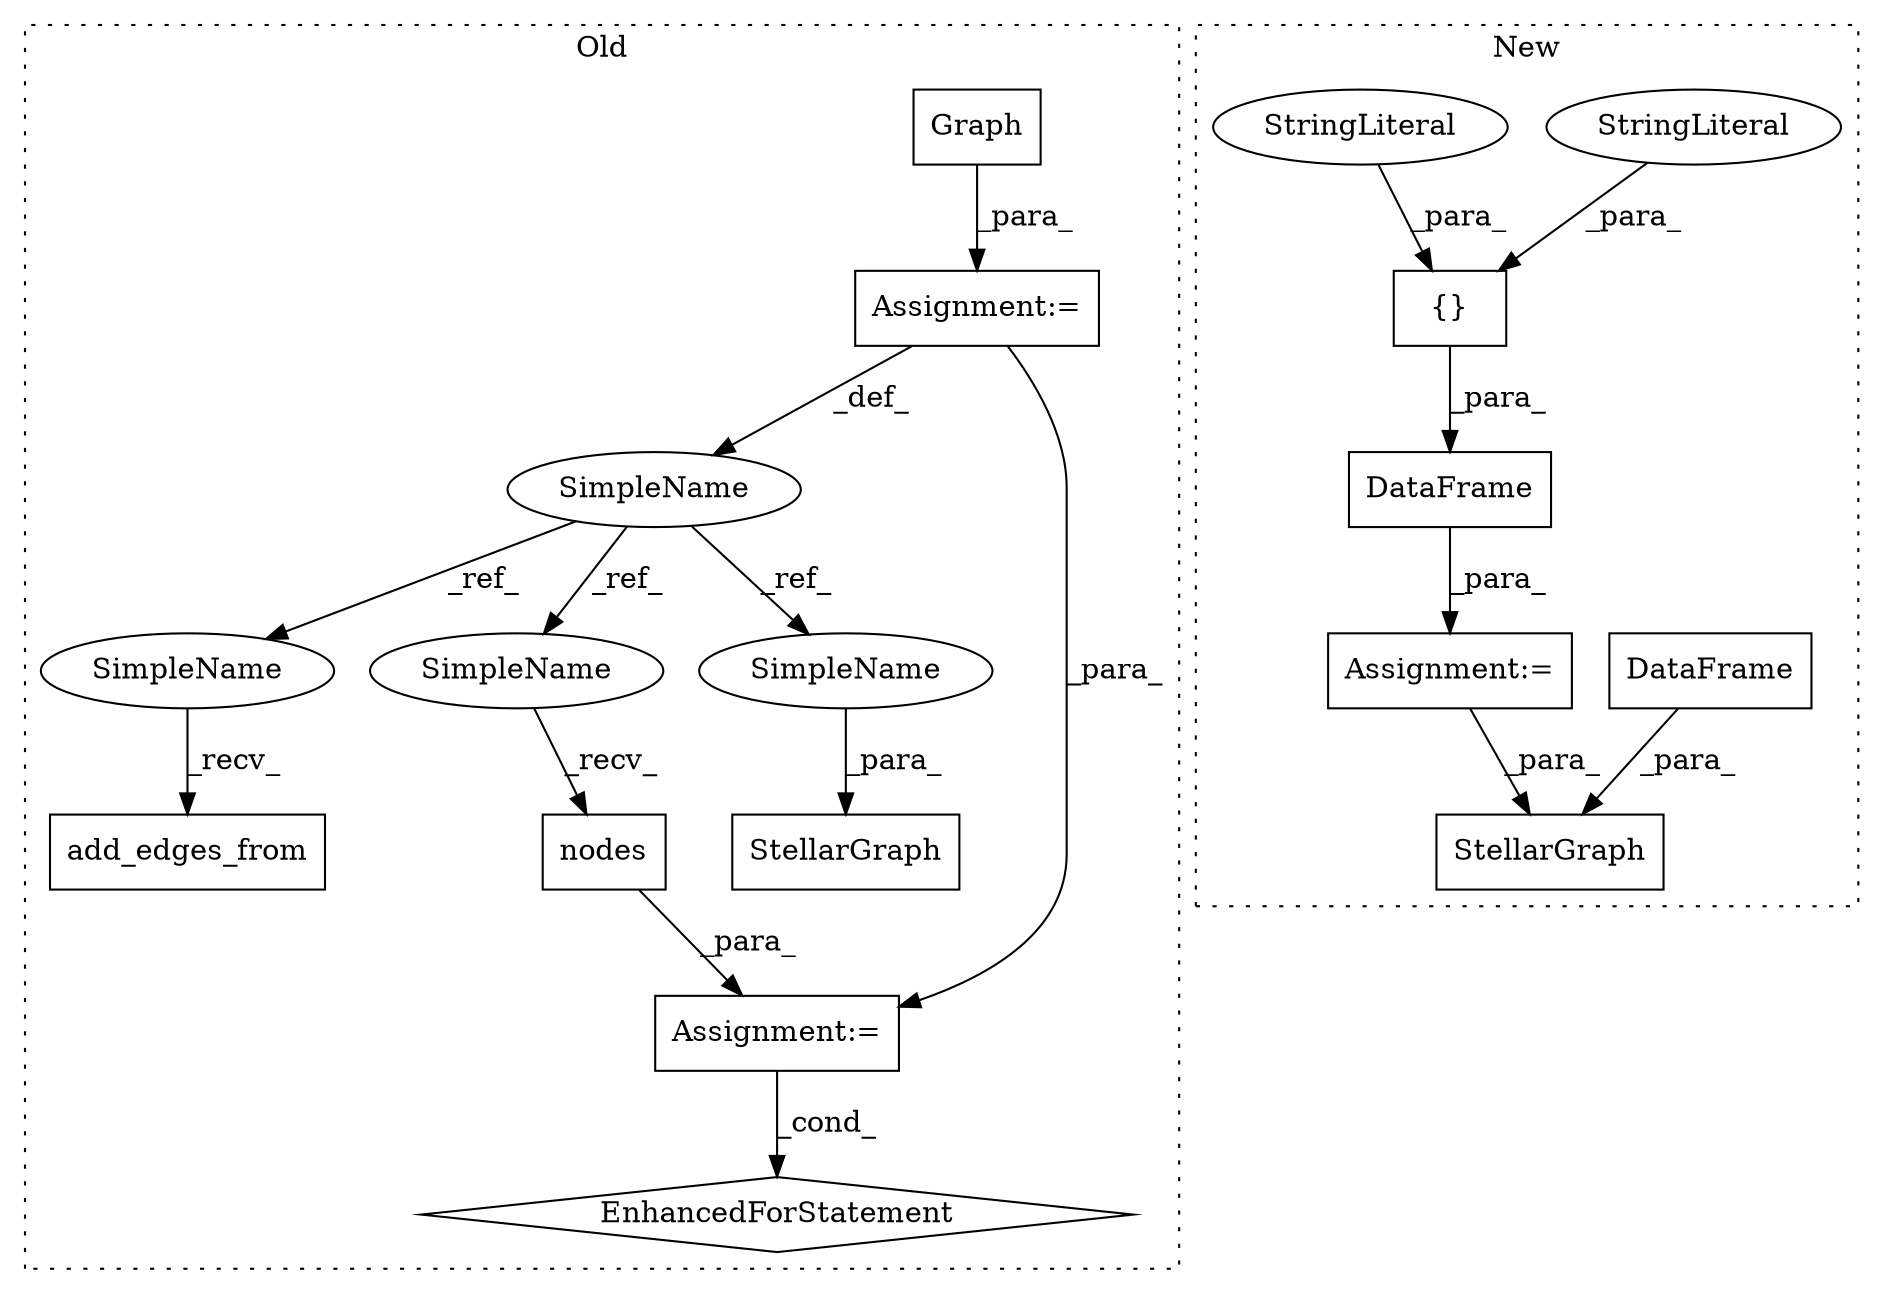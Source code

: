 digraph G {
subgraph cluster0 {
1 [label="add_edges_from" a="32" s="831,851" l="15,1" shape="box"];
5 [label="Assignment:=" a="7" s="267" l="1" shape="box"];
6 [label="SimpleName" a="42" s="266" l="1" shape="ellipse"];
7 [label="nodes" a="32" s="949" l="7" shape="box"];
8 [label="Assignment:=" a="7" s="883,956" l="53,2" shape="box"];
9 [label="EnhancedForStatement" a="70" s="883,956" l="53,2" shape="diamond"];
11 [label="StellarGraph" a="32" s="1102,1116" l="13,1" shape="box"];
15 [label="Graph" a="32" s="277" l="7" shape="box"];
16 [label="SimpleName" a="42" s="829" l="1" shape="ellipse"];
17 [label="SimpleName" a="42" s="947" l="1" shape="ellipse"];
18 [label="SimpleName" a="42" s="1115" l="1" shape="ellipse"];
label = "Old";
style="dotted";
}
subgraph cluster1 {
2 [label="{}" a="4" s="289,322" l="1,1" shape="box"];
3 [label="Assignment:=" a="7" s="248" l="1" shape="box"];
4 [label="DataFrame" a="32" s="267,323" l="10,1" shape="box"];
10 [label="StellarGraph" a="32" s="969,993" l="13,1" shape="box"];
12 [label="DataFrame" a="32" s="394,955" l="10,1" shape="box"];
13 [label="StringLiteral" a="45" s="298" l="3" shape="ellipse"];
14 [label="StringLiteral" a="45" s="302" l="12" shape="ellipse"];
label = "New";
style="dotted";
}
2 -> 4 [label="_para_"];
3 -> 10 [label="_para_"];
4 -> 3 [label="_para_"];
5 -> 8 [label="_para_"];
5 -> 6 [label="_def_"];
6 -> 16 [label="_ref_"];
6 -> 18 [label="_ref_"];
6 -> 17 [label="_ref_"];
7 -> 8 [label="_para_"];
8 -> 9 [label="_cond_"];
12 -> 10 [label="_para_"];
13 -> 2 [label="_para_"];
14 -> 2 [label="_para_"];
15 -> 5 [label="_para_"];
16 -> 1 [label="_recv_"];
17 -> 7 [label="_recv_"];
18 -> 11 [label="_para_"];
}